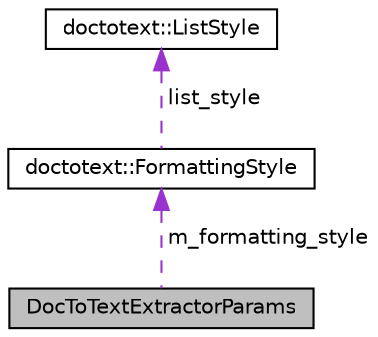 digraph "DocToTextExtractorParams"
{
  edge [fontname="Helvetica",fontsize="10",labelfontname="Helvetica",labelfontsize="10"];
  node [fontname="Helvetica",fontsize="10",shape=record];
  Node1 [label="DocToTextExtractorParams",height=0.2,width=0.4,color="black", fillcolor="grey75", style="filled", fontcolor="black"];
  Node2 -> Node1 [dir="back",color="darkorchid3",fontsize="10",style="dashed",label=" m_formatting_style" ,fontname="Helvetica"];
  Node2 [label="doctotext::FormattingStyle",height=0.2,width=0.4,color="black", fillcolor="white", style="filled",URL="$structdoctotext_1_1_formatting_style.html"];
  Node3 -> Node2 [dir="back",color="darkorchid3",fontsize="10",style="dashed",label=" list_style" ,fontname="Helvetica"];
  Node3 [label="doctotext::ListStyle",height=0.2,width=0.4,color="black", fillcolor="white", style="filled",URL="$classdoctotext_1_1_list_style.html"];
}
